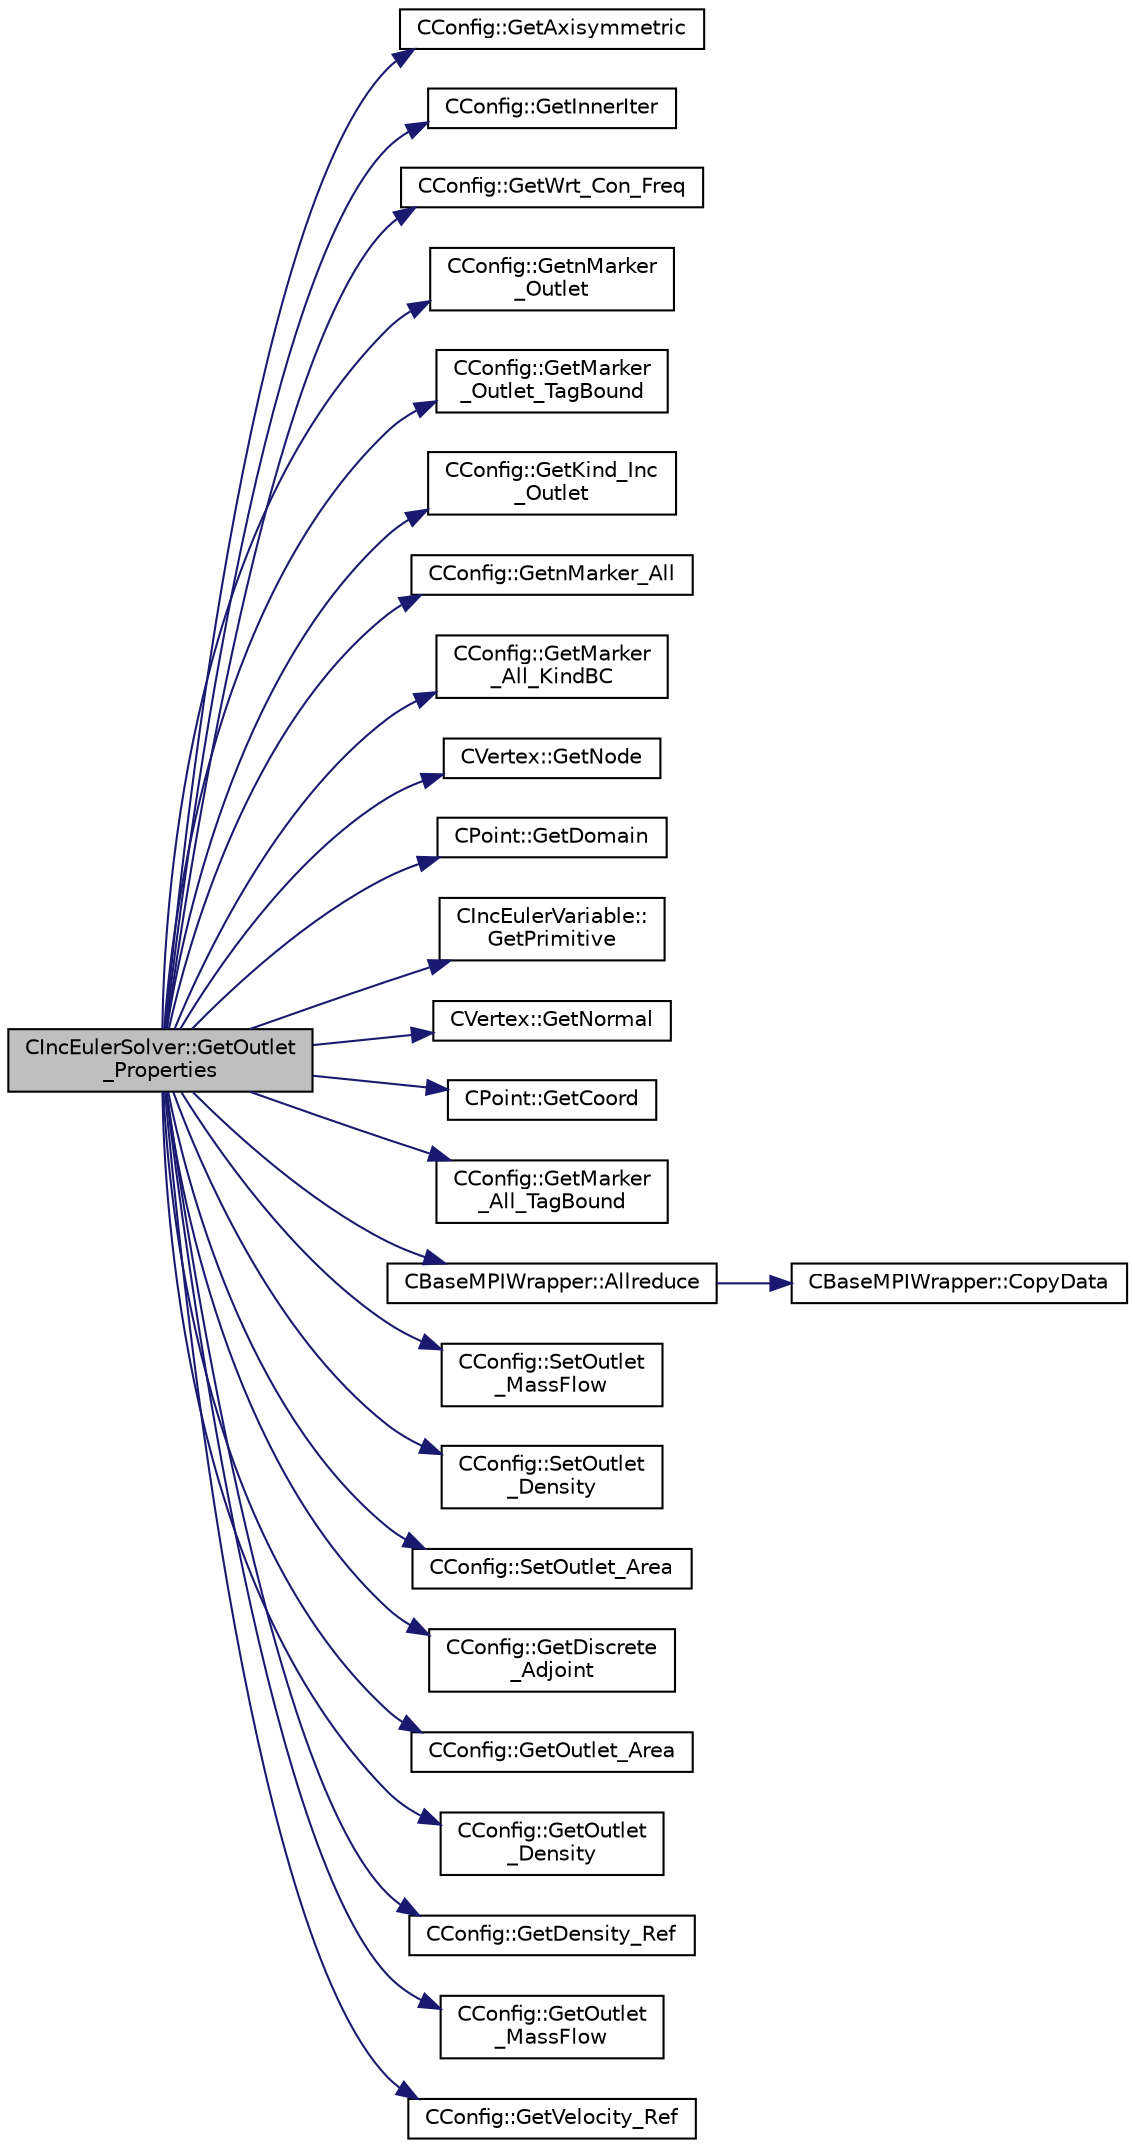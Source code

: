 digraph "CIncEulerSolver::GetOutlet_Properties"
{
  edge [fontname="Helvetica",fontsize="10",labelfontname="Helvetica",labelfontsize="10"];
  node [fontname="Helvetica",fontsize="10",shape=record];
  rankdir="LR";
  Node988 [label="CIncEulerSolver::GetOutlet\l_Properties",height=0.2,width=0.4,color="black", fillcolor="grey75", style="filled", fontcolor="black"];
  Node988 -> Node989 [color="midnightblue",fontsize="10",style="solid",fontname="Helvetica"];
  Node989 [label="CConfig::GetAxisymmetric",height=0.2,width=0.4,color="black", fillcolor="white", style="filled",URL="$class_c_config.html#ac6fd9a6673c2f22e98c0d45102f23a65",tooltip="Get information about the axisymmetric frame. "];
  Node988 -> Node990 [color="midnightblue",fontsize="10",style="solid",fontname="Helvetica"];
  Node990 [label="CConfig::GetInnerIter",height=0.2,width=0.4,color="black", fillcolor="white", style="filled",URL="$class_c_config.html#afb04e3794a1a3cef3c5897f31f2efd2d",tooltip="Get the current FSI iteration number. "];
  Node988 -> Node991 [color="midnightblue",fontsize="10",style="solid",fontname="Helvetica"];
  Node991 [label="CConfig::GetWrt_Con_Freq",height=0.2,width=0.4,color="black", fillcolor="white", style="filled",URL="$class_c_config.html#a15f8a3cf1d3f71851b21d9e0146fa9e2",tooltip="Get the frequency for writing the convergence file. "];
  Node988 -> Node992 [color="midnightblue",fontsize="10",style="solid",fontname="Helvetica"];
  Node992 [label="CConfig::GetnMarker\l_Outlet",height=0.2,width=0.4,color="black", fillcolor="white", style="filled",URL="$class_c_config.html#a97b0a66cbaf7e0b951c74bd0ea2e6741",tooltip="Get the total number of boundary markers. "];
  Node988 -> Node993 [color="midnightblue",fontsize="10",style="solid",fontname="Helvetica"];
  Node993 [label="CConfig::GetMarker\l_Outlet_TagBound",height=0.2,width=0.4,color="black", fillcolor="white", style="filled",URL="$class_c_config.html#a262d2e9ae8e4426e5428e785377d52fa",tooltip="Get the index of the surface defined in the geometry file. "];
  Node988 -> Node994 [color="midnightblue",fontsize="10",style="solid",fontname="Helvetica"];
  Node994 [label="CConfig::GetKind_Inc\l_Outlet",height=0.2,width=0.4,color="black", fillcolor="white", style="filled",URL="$class_c_config.html#a6172c91bb4ff9a83ac745da44df3c1dc",tooltip="Get the type of incompressible outlet from the list. "];
  Node988 -> Node995 [color="midnightblue",fontsize="10",style="solid",fontname="Helvetica"];
  Node995 [label="CConfig::GetnMarker_All",height=0.2,width=0.4,color="black", fillcolor="white", style="filled",URL="$class_c_config.html#a300c4884edfc0c2acf395036439004f4",tooltip="Get the total number of boundary markers including send/receive domains. "];
  Node988 -> Node996 [color="midnightblue",fontsize="10",style="solid",fontname="Helvetica"];
  Node996 [label="CConfig::GetMarker\l_All_KindBC",height=0.2,width=0.4,color="black", fillcolor="white", style="filled",URL="$class_c_config.html#a57d43acc1457d2d27095ce006218862e",tooltip="Get the kind of boundary for each marker. "];
  Node988 -> Node997 [color="midnightblue",fontsize="10",style="solid",fontname="Helvetica"];
  Node997 [label="CVertex::GetNode",height=0.2,width=0.4,color="black", fillcolor="white", style="filled",URL="$class_c_vertex.html#a95c513bf927464157ed96b6c79779a1f",tooltip="Get the node of the vertex. "];
  Node988 -> Node998 [color="midnightblue",fontsize="10",style="solid",fontname="Helvetica"];
  Node998 [label="CPoint::GetDomain",height=0.2,width=0.4,color="black", fillcolor="white", style="filled",URL="$class_c_point.html#a1d7e22a60d4cfef356af1cba2bab3e55",tooltip="For parallel computation, its indicates if a point must be computed or not. "];
  Node988 -> Node999 [color="midnightblue",fontsize="10",style="solid",fontname="Helvetica"];
  Node999 [label="CIncEulerVariable::\lGetPrimitive",height=0.2,width=0.4,color="black", fillcolor="white", style="filled",URL="$class_c_inc_euler_variable.html#af3063f74dadcaaacbe9f9d39fbf897ac",tooltip="Get the primitive variables. "];
  Node988 -> Node1000 [color="midnightblue",fontsize="10",style="solid",fontname="Helvetica"];
  Node1000 [label="CVertex::GetNormal",height=0.2,width=0.4,color="black", fillcolor="white", style="filled",URL="$class_c_vertex.html#a0d289163c6f3384822fcb9ae86fc1c39",tooltip="Copy the the normal vector of a face. "];
  Node988 -> Node1001 [color="midnightblue",fontsize="10",style="solid",fontname="Helvetica"];
  Node1001 [label="CPoint::GetCoord",height=0.2,width=0.4,color="black", fillcolor="white", style="filled",URL="$class_c_point.html#a95fe081d22e96e190cb3edcbf0d6525f",tooltip="Get the coordinates dor the control volume. "];
  Node988 -> Node1002 [color="midnightblue",fontsize="10",style="solid",fontname="Helvetica"];
  Node1002 [label="CConfig::GetMarker\l_All_TagBound",height=0.2,width=0.4,color="black", fillcolor="white", style="filled",URL="$class_c_config.html#a967e969a3beb24bb6e57d7036af003be",tooltip="Get the index of the surface defined in the geometry file. "];
  Node988 -> Node1003 [color="midnightblue",fontsize="10",style="solid",fontname="Helvetica"];
  Node1003 [label="CBaseMPIWrapper::Allreduce",height=0.2,width=0.4,color="black", fillcolor="white", style="filled",URL="$class_c_base_m_p_i_wrapper.html#a637b6fd917a8ca91ce748ba88e0d66b6"];
  Node1003 -> Node1004 [color="midnightblue",fontsize="10",style="solid",fontname="Helvetica"];
  Node1004 [label="CBaseMPIWrapper::CopyData",height=0.2,width=0.4,color="black", fillcolor="white", style="filled",URL="$class_c_base_m_p_i_wrapper.html#a4725cc1dd65b161b483e812a538a5e36"];
  Node988 -> Node1005 [color="midnightblue",fontsize="10",style="solid",fontname="Helvetica"];
  Node1005 [label="CConfig::SetOutlet\l_MassFlow",height=0.2,width=0.4,color="black", fillcolor="white", style="filled",URL="$class_c_config.html#a79e87d55873417cd39ae3783454da607",tooltip="Get the back pressure (static) at an outlet boundary. "];
  Node988 -> Node1006 [color="midnightblue",fontsize="10",style="solid",fontname="Helvetica"];
  Node1006 [label="CConfig::SetOutlet\l_Density",height=0.2,width=0.4,color="black", fillcolor="white", style="filled",URL="$class_c_config.html#ab620014637cfd26795af7236319d0f42",tooltip="Get the back pressure (static) at an outlet boundary. "];
  Node988 -> Node1007 [color="midnightblue",fontsize="10",style="solid",fontname="Helvetica"];
  Node1007 [label="CConfig::SetOutlet_Area",height=0.2,width=0.4,color="black", fillcolor="white", style="filled",URL="$class_c_config.html#a8a5481bc8ec799eb2bcb9d5ca9404c04",tooltip="Get the back pressure (static) at an outlet boundary. "];
  Node988 -> Node1008 [color="midnightblue",fontsize="10",style="solid",fontname="Helvetica"];
  Node1008 [label="CConfig::GetDiscrete\l_Adjoint",height=0.2,width=0.4,color="black", fillcolor="white", style="filled",URL="$class_c_config.html#abe9f117dab934d76e518a9e8e40b142a",tooltip="Get the indicator whether we are solving an discrete adjoint problem. "];
  Node988 -> Node1009 [color="midnightblue",fontsize="10",style="solid",fontname="Helvetica"];
  Node1009 [label="CConfig::GetOutlet_Area",height=0.2,width=0.4,color="black", fillcolor="white", style="filled",URL="$class_c_config.html#a13f44bdd298ccc5eee64bae2da392e77",tooltip="Get the back pressure (static) at an outlet boundary. "];
  Node988 -> Node1010 [color="midnightblue",fontsize="10",style="solid",fontname="Helvetica"];
  Node1010 [label="CConfig::GetOutlet\l_Density",height=0.2,width=0.4,color="black", fillcolor="white", style="filled",URL="$class_c_config.html#ab292d1e275c46e19352cb20b96c2556a",tooltip="Get the back pressure (static) at an outlet boundary. "];
  Node988 -> Node1011 [color="midnightblue",fontsize="10",style="solid",fontname="Helvetica"];
  Node1011 [label="CConfig::GetDensity_Ref",height=0.2,width=0.4,color="black", fillcolor="white", style="filled",URL="$class_c_config.html#a8cc3d7d06d995bf315cbed96412a9b7e",tooltip="Get the value of the reference density for non-dimensionalization. "];
  Node988 -> Node1012 [color="midnightblue",fontsize="10",style="solid",fontname="Helvetica"];
  Node1012 [label="CConfig::GetOutlet\l_MassFlow",height=0.2,width=0.4,color="black", fillcolor="white", style="filled",URL="$class_c_config.html#aade8c99f2f1e9fcdf607b1b3a6fe9cd5",tooltip="Get the back pressure (static) at an outlet boundary. "];
  Node988 -> Node1013 [color="midnightblue",fontsize="10",style="solid",fontname="Helvetica"];
  Node1013 [label="CConfig::GetVelocity_Ref",height=0.2,width=0.4,color="black", fillcolor="white", style="filled",URL="$class_c_config.html#a8f2c6f68c1e3756237596a7274e713f4",tooltip="Get the value of the reference velocity for non-dimensionalization. "];
}
